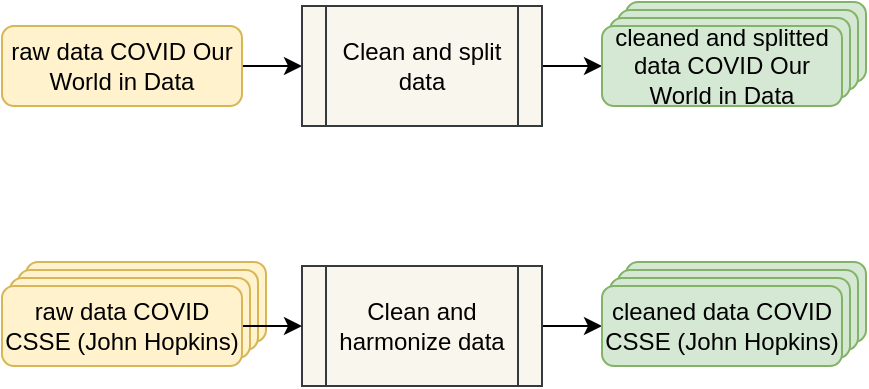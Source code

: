 <mxfile version="13.3.5" type="device"><diagram id="C5RBs43oDa-KdzZeNtuy" name="Page-1"><mxGraphModel dx="788" dy="534" grid="1" gridSize="10" guides="1" tooltips="1" connect="1" arrows="1" fold="1" page="1" pageScale="1" pageWidth="1169" pageHeight="827" math="0" shadow="0"><root><mxCell id="WIyWlLk6GJQsqaUBKTNV-0"/><mxCell id="WIyWlLk6GJQsqaUBKTNV-1" parent="WIyWlLk6GJQsqaUBKTNV-0"/><mxCell id="Zhok-FWU1ska11tKU4eG-12" value="" style="rounded=1;whiteSpace=wrap;html=1;fontSize=12;glass=0;strokeWidth=1;shadow=0;fillColor=#fff2cc;strokeColor=#d6b656;" vertex="1" parent="WIyWlLk6GJQsqaUBKTNV-1"><mxGeometry x="312" y="308" width="120" height="40" as="geometry"/></mxCell><mxCell id="Zhok-FWU1ska11tKU4eG-11" value="" style="rounded=1;whiteSpace=wrap;html=1;fontSize=12;glass=0;strokeWidth=1;shadow=0;fillColor=#fff2cc;strokeColor=#d6b656;" vertex="1" parent="WIyWlLk6GJQsqaUBKTNV-1"><mxGeometry x="308" y="312" width="120" height="40" as="geometry"/></mxCell><mxCell id="Zhok-FWU1ska11tKU4eG-10" value="" style="rounded=1;whiteSpace=wrap;html=1;fontSize=12;glass=0;strokeWidth=1;shadow=0;fillColor=#fff2cc;strokeColor=#d6b656;" vertex="1" parent="WIyWlLk6GJQsqaUBKTNV-1"><mxGeometry x="304" y="316" width="120" height="40" as="geometry"/></mxCell><mxCell id="Zhok-FWU1ska11tKU4eG-6" style="edgeStyle=orthogonalEdgeStyle;rounded=0;orthogonalLoop=1;jettySize=auto;html=1;exitX=1;exitY=0.5;exitDx=0;exitDy=0;entryX=0;entryY=0.5;entryDx=0;entryDy=0;" edge="1" parent="WIyWlLk6GJQsqaUBKTNV-1" source="ZPSbydj6yKJAjR_v3OuD-23" target="Zhok-FWU1ska11tKU4eG-16"><mxGeometry relative="1" as="geometry"><mxPoint x="600" y="340" as="targetPoint"/></mxGeometry></mxCell><mxCell id="ZPSbydj6yKJAjR_v3OuD-23" value="Clean and harmonize data" style="shape=process;whiteSpace=wrap;html=1;backgroundOutline=1;fillColor=#f9f7ed;strokeColor=#36393d;" parent="WIyWlLk6GJQsqaUBKTNV-1" vertex="1"><mxGeometry x="450" y="310" width="120" height="60" as="geometry"/></mxCell><mxCell id="Zhok-FWU1ska11tKU4eG-5" style="edgeStyle=orthogonalEdgeStyle;rounded=0;orthogonalLoop=1;jettySize=auto;html=1;exitX=1;exitY=0.5;exitDx=0;exitDy=0;entryX=0;entryY=0.5;entryDx=0;entryDy=0;" edge="1" parent="WIyWlLk6GJQsqaUBKTNV-1" source="Zhok-FWU1ska11tKU4eG-3" target="ZPSbydj6yKJAjR_v3OuD-23"><mxGeometry relative="1" as="geometry"/></mxCell><mxCell id="Zhok-FWU1ska11tKU4eG-3" value="raw data COVID CSSE (John Hopkins)" style="rounded=1;whiteSpace=wrap;html=1;fontSize=12;glass=0;strokeWidth=1;shadow=0;fillColor=#fff2cc;strokeColor=#d6b656;" vertex="1" parent="WIyWlLk6GJQsqaUBKTNV-1"><mxGeometry x="300" y="320" width="120" height="40" as="geometry"/></mxCell><mxCell id="Zhok-FWU1ska11tKU4eG-8" style="edgeStyle=orthogonalEdgeStyle;rounded=0;orthogonalLoop=1;jettySize=auto;html=1;exitX=1;exitY=0.5;exitDx=0;exitDy=0;entryX=0;entryY=0.5;entryDx=0;entryDy=0;" edge="1" parent="WIyWlLk6GJQsqaUBKTNV-1" source="Zhok-FWU1ska11tKU4eG-4" target="Zhok-FWU1ska11tKU4eG-7"><mxGeometry relative="1" as="geometry"/></mxCell><mxCell id="Zhok-FWU1ska11tKU4eG-4" value="raw data COVID Our World in Data" style="rounded=1;whiteSpace=wrap;html=1;fontSize=12;glass=0;strokeWidth=1;shadow=0;fillColor=#fff2cc;strokeColor=#d6b656;" vertex="1" parent="WIyWlLk6GJQsqaUBKTNV-1"><mxGeometry x="300" y="190" width="120" height="40" as="geometry"/></mxCell><mxCell id="Zhok-FWU1ska11tKU4eG-9" style="edgeStyle=orthogonalEdgeStyle;rounded=0;orthogonalLoop=1;jettySize=auto;html=1;exitX=1;exitY=0.5;exitDx=0;exitDy=0;entryX=0;entryY=0.5;entryDx=0;entryDy=0;" edge="1" parent="WIyWlLk6GJQsqaUBKTNV-1" source="Zhok-FWU1ska11tKU4eG-7"><mxGeometry relative="1" as="geometry"><mxPoint x="600" y="210" as="targetPoint"/></mxGeometry></mxCell><mxCell id="Zhok-FWU1ska11tKU4eG-7" value="Clean and split data" style="shape=process;whiteSpace=wrap;html=1;backgroundOutline=1;fillColor=#f9f7ed;strokeColor=#36393d;" vertex="1" parent="WIyWlLk6GJQsqaUBKTNV-1"><mxGeometry x="450" y="180" width="120" height="60" as="geometry"/></mxCell><mxCell id="Zhok-FWU1ska11tKU4eG-13" value="" style="rounded=1;whiteSpace=wrap;html=1;fontSize=12;glass=0;strokeWidth=1;shadow=0;fillColor=#d5e8d4;strokeColor=#82b366;" vertex="1" parent="WIyWlLk6GJQsqaUBKTNV-1"><mxGeometry x="612" y="308" width="120" height="40" as="geometry"/></mxCell><mxCell id="Zhok-FWU1ska11tKU4eG-14" value="" style="rounded=1;whiteSpace=wrap;html=1;fontSize=12;glass=0;strokeWidth=1;shadow=0;fillColor=#d5e8d4;strokeColor=#82b366;" vertex="1" parent="WIyWlLk6GJQsqaUBKTNV-1"><mxGeometry x="608" y="312" width="120" height="40" as="geometry"/></mxCell><mxCell id="Zhok-FWU1ska11tKU4eG-15" value="" style="rounded=1;whiteSpace=wrap;html=1;fontSize=12;glass=0;strokeWidth=1;shadow=0;fillColor=#d5e8d4;strokeColor=#82b366;" vertex="1" parent="WIyWlLk6GJQsqaUBKTNV-1"><mxGeometry x="604" y="316" width="120" height="40" as="geometry"/></mxCell><mxCell id="Zhok-FWU1ska11tKU4eG-16" value="cleaned data COVID CSSE (John Hopkins)" style="rounded=1;whiteSpace=wrap;html=1;fontSize=12;glass=0;strokeWidth=1;shadow=0;fillColor=#d5e8d4;strokeColor=#82b366;" vertex="1" parent="WIyWlLk6GJQsqaUBKTNV-1"><mxGeometry x="600" y="320" width="120" height="40" as="geometry"/></mxCell><mxCell id="Zhok-FWU1ska11tKU4eG-17" value="" style="rounded=1;whiteSpace=wrap;html=1;fontSize=12;glass=0;strokeWidth=1;shadow=0;fillColor=#d5e8d4;strokeColor=#82b366;" vertex="1" parent="WIyWlLk6GJQsqaUBKTNV-1"><mxGeometry x="612" y="178" width="120" height="40" as="geometry"/></mxCell><mxCell id="Zhok-FWU1ska11tKU4eG-18" value="" style="rounded=1;whiteSpace=wrap;html=1;fontSize=12;glass=0;strokeWidth=1;shadow=0;fillColor=#d5e8d4;strokeColor=#82b366;" vertex="1" parent="WIyWlLk6GJQsqaUBKTNV-1"><mxGeometry x="608" y="182" width="120" height="40" as="geometry"/></mxCell><mxCell id="Zhok-FWU1ska11tKU4eG-19" value="" style="rounded=1;whiteSpace=wrap;html=1;fontSize=12;glass=0;strokeWidth=1;shadow=0;fillColor=#d5e8d4;strokeColor=#82b366;" vertex="1" parent="WIyWlLk6GJQsqaUBKTNV-1"><mxGeometry x="604" y="186" width="120" height="40" as="geometry"/></mxCell><mxCell id="Zhok-FWU1ska11tKU4eG-20" value="cleaned and splitted data COVID Our World in Data" style="rounded=1;whiteSpace=wrap;html=1;fontSize=12;glass=0;strokeWidth=1;shadow=0;fillColor=#d5e8d4;strokeColor=#82b366;" vertex="1" parent="WIyWlLk6GJQsqaUBKTNV-1"><mxGeometry x="600" y="190" width="120" height="40" as="geometry"/></mxCell></root></mxGraphModel></diagram></mxfile>